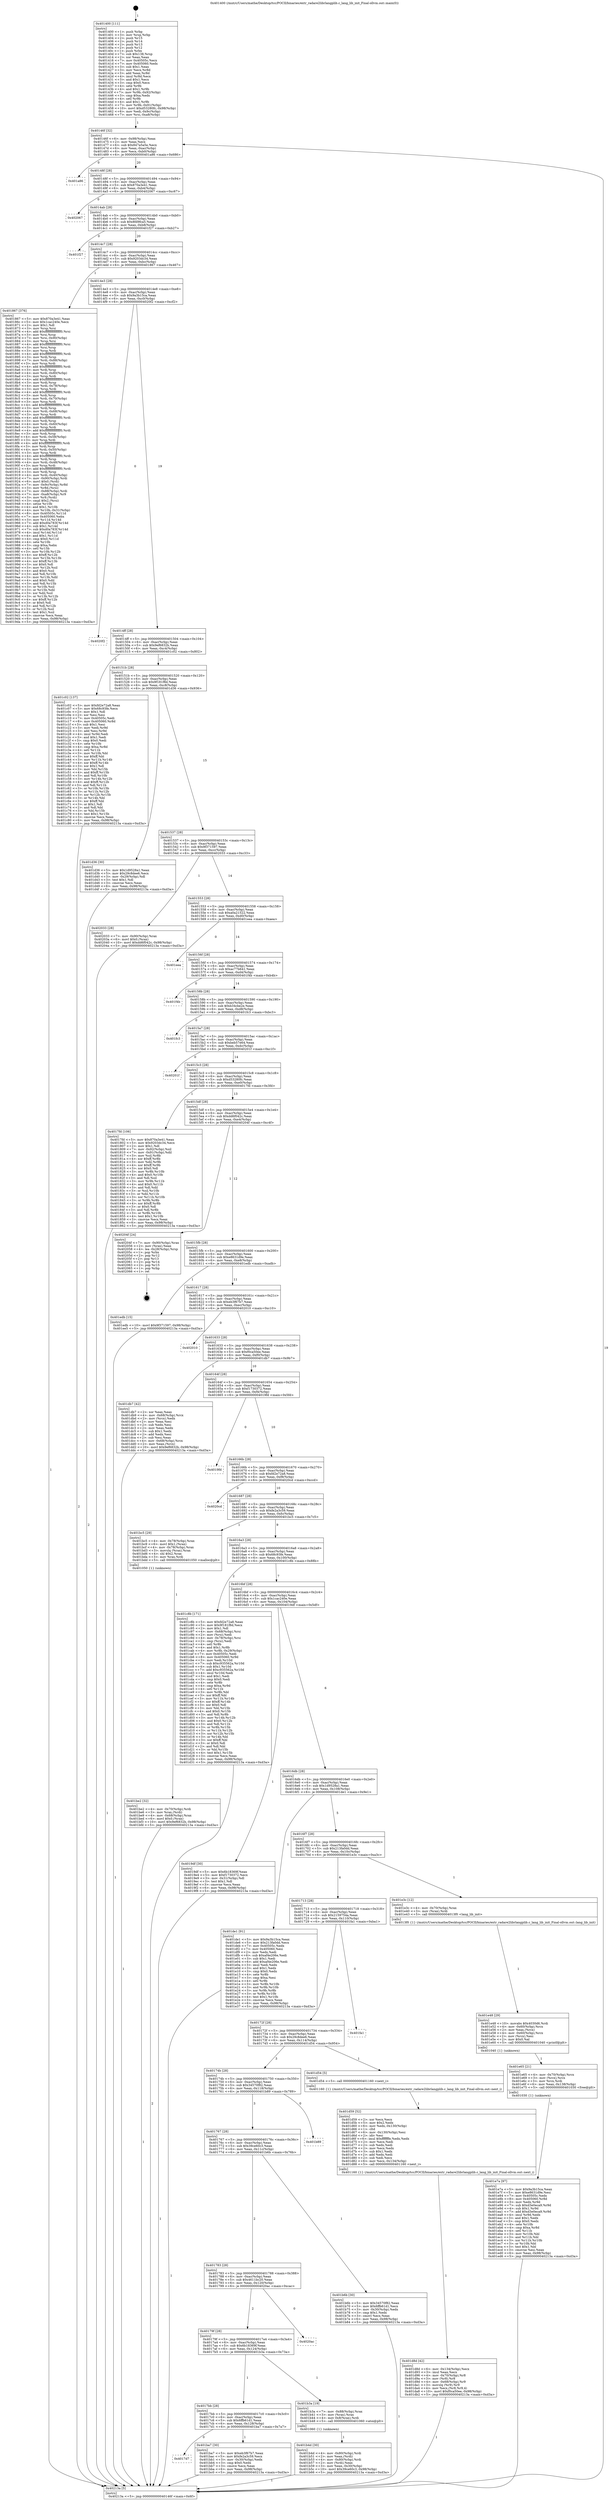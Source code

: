 digraph "0x401400" {
  label = "0x401400 (/mnt/c/Users/mathe/Desktop/tcc/POCII/binaries/extr_radare2librlangplib.c_lang_lib_init_Final-ollvm.out::main(0))"
  labelloc = "t"
  node[shape=record]

  Entry [label="",width=0.3,height=0.3,shape=circle,fillcolor=black,style=filled]
  "0x40146f" [label="{
     0x40146f [32]\l
     | [instrs]\l
     &nbsp;&nbsp;0x40146f \<+6\>: mov -0x98(%rbp),%eax\l
     &nbsp;&nbsp;0x401475 \<+2\>: mov %eax,%ecx\l
     &nbsp;&nbsp;0x401477 \<+6\>: sub $0x847a5a5e,%ecx\l
     &nbsp;&nbsp;0x40147d \<+6\>: mov %eax,-0xac(%rbp)\l
     &nbsp;&nbsp;0x401483 \<+6\>: mov %ecx,-0xb0(%rbp)\l
     &nbsp;&nbsp;0x401489 \<+6\>: je 0000000000401a86 \<main+0x686\>\l
  }"]
  "0x401a86" [label="{
     0x401a86\l
  }", style=dashed]
  "0x40148f" [label="{
     0x40148f [28]\l
     | [instrs]\l
     &nbsp;&nbsp;0x40148f \<+5\>: jmp 0000000000401494 \<main+0x94\>\l
     &nbsp;&nbsp;0x401494 \<+6\>: mov -0xac(%rbp),%eax\l
     &nbsp;&nbsp;0x40149a \<+5\>: sub $0x870a3e41,%eax\l
     &nbsp;&nbsp;0x40149f \<+6\>: mov %eax,-0xb4(%rbp)\l
     &nbsp;&nbsp;0x4014a5 \<+6\>: je 0000000000402067 \<main+0xc67\>\l
  }"]
  Exit [label="",width=0.3,height=0.3,shape=circle,fillcolor=black,style=filled,peripheries=2]
  "0x402067" [label="{
     0x402067\l
  }", style=dashed]
  "0x4014ab" [label="{
     0x4014ab [28]\l
     | [instrs]\l
     &nbsp;&nbsp;0x4014ab \<+5\>: jmp 00000000004014b0 \<main+0xb0\>\l
     &nbsp;&nbsp;0x4014b0 \<+6\>: mov -0xac(%rbp),%eax\l
     &nbsp;&nbsp;0x4014b6 \<+5\>: sub $0x8fd9fca5,%eax\l
     &nbsp;&nbsp;0x4014bb \<+6\>: mov %eax,-0xb8(%rbp)\l
     &nbsp;&nbsp;0x4014c1 \<+6\>: je 0000000000401f27 \<main+0xb27\>\l
  }"]
  "0x401e7a" [label="{
     0x401e7a [97]\l
     | [instrs]\l
     &nbsp;&nbsp;0x401e7a \<+5\>: mov $0x9a3b15ca,%eax\l
     &nbsp;&nbsp;0x401e7f \<+5\>: mov $0xe8631d9e,%esi\l
     &nbsp;&nbsp;0x401e84 \<+7\>: mov 0x40505c,%edx\l
     &nbsp;&nbsp;0x401e8b \<+8\>: mov 0x405060,%r8d\l
     &nbsp;&nbsp;0x401e93 \<+3\>: mov %edx,%r9d\l
     &nbsp;&nbsp;0x401e96 \<+7\>: sub $0xd3e0eca9,%r9d\l
     &nbsp;&nbsp;0x401e9d \<+4\>: sub $0x1,%r9d\l
     &nbsp;&nbsp;0x401ea1 \<+7\>: add $0xd3e0eca9,%r9d\l
     &nbsp;&nbsp;0x401ea8 \<+4\>: imul %r9d,%edx\l
     &nbsp;&nbsp;0x401eac \<+3\>: and $0x1,%edx\l
     &nbsp;&nbsp;0x401eaf \<+3\>: cmp $0x0,%edx\l
     &nbsp;&nbsp;0x401eb2 \<+4\>: sete %r10b\l
     &nbsp;&nbsp;0x401eb6 \<+4\>: cmp $0xa,%r8d\l
     &nbsp;&nbsp;0x401eba \<+4\>: setl %r11b\l
     &nbsp;&nbsp;0x401ebe \<+3\>: mov %r10b,%bl\l
     &nbsp;&nbsp;0x401ec1 \<+3\>: and %r11b,%bl\l
     &nbsp;&nbsp;0x401ec4 \<+3\>: xor %r11b,%r10b\l
     &nbsp;&nbsp;0x401ec7 \<+3\>: or %r10b,%bl\l
     &nbsp;&nbsp;0x401eca \<+3\>: test $0x1,%bl\l
     &nbsp;&nbsp;0x401ecd \<+3\>: cmovne %esi,%eax\l
     &nbsp;&nbsp;0x401ed0 \<+6\>: mov %eax,-0x98(%rbp)\l
     &nbsp;&nbsp;0x401ed6 \<+5\>: jmp 000000000040213a \<main+0xd3a\>\l
  }"]
  "0x401f27" [label="{
     0x401f27\l
  }", style=dashed]
  "0x4014c7" [label="{
     0x4014c7 [28]\l
     | [instrs]\l
     &nbsp;&nbsp;0x4014c7 \<+5\>: jmp 00000000004014cc \<main+0xcc\>\l
     &nbsp;&nbsp;0x4014cc \<+6\>: mov -0xac(%rbp),%eax\l
     &nbsp;&nbsp;0x4014d2 \<+5\>: sub $0x9203dc34,%eax\l
     &nbsp;&nbsp;0x4014d7 \<+6\>: mov %eax,-0xbc(%rbp)\l
     &nbsp;&nbsp;0x4014dd \<+6\>: je 0000000000401867 \<main+0x467\>\l
  }"]
  "0x401e65" [label="{
     0x401e65 [21]\l
     | [instrs]\l
     &nbsp;&nbsp;0x401e65 \<+4\>: mov -0x70(%rbp),%rcx\l
     &nbsp;&nbsp;0x401e69 \<+3\>: mov (%rcx),%rcx\l
     &nbsp;&nbsp;0x401e6c \<+3\>: mov %rcx,%rdi\l
     &nbsp;&nbsp;0x401e6f \<+6\>: mov %eax,-0x138(%rbp)\l
     &nbsp;&nbsp;0x401e75 \<+5\>: call 0000000000401030 \<free@plt\>\l
     | [calls]\l
     &nbsp;&nbsp;0x401030 \{1\} (unknown)\l
  }"]
  "0x401867" [label="{
     0x401867 [376]\l
     | [instrs]\l
     &nbsp;&nbsp;0x401867 \<+5\>: mov $0x870a3e41,%eax\l
     &nbsp;&nbsp;0x40186c \<+5\>: mov $0x1cac240e,%ecx\l
     &nbsp;&nbsp;0x401871 \<+2\>: mov $0x1,%dl\l
     &nbsp;&nbsp;0x401873 \<+3\>: mov %rsp,%rsi\l
     &nbsp;&nbsp;0x401876 \<+4\>: add $0xfffffffffffffff0,%rsi\l
     &nbsp;&nbsp;0x40187a \<+3\>: mov %rsi,%rsp\l
     &nbsp;&nbsp;0x40187d \<+7\>: mov %rsi,-0x90(%rbp)\l
     &nbsp;&nbsp;0x401884 \<+3\>: mov %rsp,%rsi\l
     &nbsp;&nbsp;0x401887 \<+4\>: add $0xfffffffffffffff0,%rsi\l
     &nbsp;&nbsp;0x40188b \<+3\>: mov %rsi,%rsp\l
     &nbsp;&nbsp;0x40188e \<+3\>: mov %rsp,%rdi\l
     &nbsp;&nbsp;0x401891 \<+4\>: add $0xfffffffffffffff0,%rdi\l
     &nbsp;&nbsp;0x401895 \<+3\>: mov %rdi,%rsp\l
     &nbsp;&nbsp;0x401898 \<+7\>: mov %rdi,-0x88(%rbp)\l
     &nbsp;&nbsp;0x40189f \<+3\>: mov %rsp,%rdi\l
     &nbsp;&nbsp;0x4018a2 \<+4\>: add $0xfffffffffffffff0,%rdi\l
     &nbsp;&nbsp;0x4018a6 \<+3\>: mov %rdi,%rsp\l
     &nbsp;&nbsp;0x4018a9 \<+4\>: mov %rdi,-0x80(%rbp)\l
     &nbsp;&nbsp;0x4018ad \<+3\>: mov %rsp,%rdi\l
     &nbsp;&nbsp;0x4018b0 \<+4\>: add $0xfffffffffffffff0,%rdi\l
     &nbsp;&nbsp;0x4018b4 \<+3\>: mov %rdi,%rsp\l
     &nbsp;&nbsp;0x4018b7 \<+4\>: mov %rdi,-0x78(%rbp)\l
     &nbsp;&nbsp;0x4018bb \<+3\>: mov %rsp,%rdi\l
     &nbsp;&nbsp;0x4018be \<+4\>: add $0xfffffffffffffff0,%rdi\l
     &nbsp;&nbsp;0x4018c2 \<+3\>: mov %rdi,%rsp\l
     &nbsp;&nbsp;0x4018c5 \<+4\>: mov %rdi,-0x70(%rbp)\l
     &nbsp;&nbsp;0x4018c9 \<+3\>: mov %rsp,%rdi\l
     &nbsp;&nbsp;0x4018cc \<+4\>: add $0xfffffffffffffff0,%rdi\l
     &nbsp;&nbsp;0x4018d0 \<+3\>: mov %rdi,%rsp\l
     &nbsp;&nbsp;0x4018d3 \<+4\>: mov %rdi,-0x68(%rbp)\l
     &nbsp;&nbsp;0x4018d7 \<+3\>: mov %rsp,%rdi\l
     &nbsp;&nbsp;0x4018da \<+4\>: add $0xfffffffffffffff0,%rdi\l
     &nbsp;&nbsp;0x4018de \<+3\>: mov %rdi,%rsp\l
     &nbsp;&nbsp;0x4018e1 \<+4\>: mov %rdi,-0x60(%rbp)\l
     &nbsp;&nbsp;0x4018e5 \<+3\>: mov %rsp,%rdi\l
     &nbsp;&nbsp;0x4018e8 \<+4\>: add $0xfffffffffffffff0,%rdi\l
     &nbsp;&nbsp;0x4018ec \<+3\>: mov %rdi,%rsp\l
     &nbsp;&nbsp;0x4018ef \<+4\>: mov %rdi,-0x58(%rbp)\l
     &nbsp;&nbsp;0x4018f3 \<+3\>: mov %rsp,%rdi\l
     &nbsp;&nbsp;0x4018f6 \<+4\>: add $0xfffffffffffffff0,%rdi\l
     &nbsp;&nbsp;0x4018fa \<+3\>: mov %rdi,%rsp\l
     &nbsp;&nbsp;0x4018fd \<+4\>: mov %rdi,-0x50(%rbp)\l
     &nbsp;&nbsp;0x401901 \<+3\>: mov %rsp,%rdi\l
     &nbsp;&nbsp;0x401904 \<+4\>: add $0xfffffffffffffff0,%rdi\l
     &nbsp;&nbsp;0x401908 \<+3\>: mov %rdi,%rsp\l
     &nbsp;&nbsp;0x40190b \<+4\>: mov %rdi,-0x48(%rbp)\l
     &nbsp;&nbsp;0x40190f \<+3\>: mov %rsp,%rdi\l
     &nbsp;&nbsp;0x401912 \<+4\>: add $0xfffffffffffffff0,%rdi\l
     &nbsp;&nbsp;0x401916 \<+3\>: mov %rdi,%rsp\l
     &nbsp;&nbsp;0x401919 \<+4\>: mov %rdi,-0x40(%rbp)\l
     &nbsp;&nbsp;0x40191d \<+7\>: mov -0x90(%rbp),%rdi\l
     &nbsp;&nbsp;0x401924 \<+6\>: movl $0x0,(%rdi)\l
     &nbsp;&nbsp;0x40192a \<+7\>: mov -0x9c(%rbp),%r8d\l
     &nbsp;&nbsp;0x401931 \<+3\>: mov %r8d,(%rsi)\l
     &nbsp;&nbsp;0x401934 \<+7\>: mov -0x88(%rbp),%rdi\l
     &nbsp;&nbsp;0x40193b \<+7\>: mov -0xa8(%rbp),%r9\l
     &nbsp;&nbsp;0x401942 \<+3\>: mov %r9,(%rdi)\l
     &nbsp;&nbsp;0x401945 \<+3\>: cmpl $0x2,(%rsi)\l
     &nbsp;&nbsp;0x401948 \<+4\>: setne %r10b\l
     &nbsp;&nbsp;0x40194c \<+4\>: and $0x1,%r10b\l
     &nbsp;&nbsp;0x401950 \<+4\>: mov %r10b,-0x31(%rbp)\l
     &nbsp;&nbsp;0x401954 \<+8\>: mov 0x40505c,%r11d\l
     &nbsp;&nbsp;0x40195c \<+7\>: mov 0x405060,%ebx\l
     &nbsp;&nbsp;0x401963 \<+3\>: mov %r11d,%r14d\l
     &nbsp;&nbsp;0x401966 \<+7\>: add $0xd0a783f,%r14d\l
     &nbsp;&nbsp;0x40196d \<+4\>: sub $0x1,%r14d\l
     &nbsp;&nbsp;0x401971 \<+7\>: sub $0xd0a783f,%r14d\l
     &nbsp;&nbsp;0x401978 \<+4\>: imul %r14d,%r11d\l
     &nbsp;&nbsp;0x40197c \<+4\>: and $0x1,%r11d\l
     &nbsp;&nbsp;0x401980 \<+4\>: cmp $0x0,%r11d\l
     &nbsp;&nbsp;0x401984 \<+4\>: sete %r10b\l
     &nbsp;&nbsp;0x401988 \<+3\>: cmp $0xa,%ebx\l
     &nbsp;&nbsp;0x40198b \<+4\>: setl %r15b\l
     &nbsp;&nbsp;0x40198f \<+3\>: mov %r10b,%r12b\l
     &nbsp;&nbsp;0x401992 \<+4\>: xor $0xff,%r12b\l
     &nbsp;&nbsp;0x401996 \<+3\>: mov %r15b,%r13b\l
     &nbsp;&nbsp;0x401999 \<+4\>: xor $0xff,%r13b\l
     &nbsp;&nbsp;0x40199d \<+3\>: xor $0x0,%dl\l
     &nbsp;&nbsp;0x4019a0 \<+3\>: mov %r12b,%sil\l
     &nbsp;&nbsp;0x4019a3 \<+4\>: and $0x0,%sil\l
     &nbsp;&nbsp;0x4019a7 \<+3\>: and %dl,%r10b\l
     &nbsp;&nbsp;0x4019aa \<+3\>: mov %r13b,%dil\l
     &nbsp;&nbsp;0x4019ad \<+4\>: and $0x0,%dil\l
     &nbsp;&nbsp;0x4019b1 \<+3\>: and %dl,%r15b\l
     &nbsp;&nbsp;0x4019b4 \<+3\>: or %r10b,%sil\l
     &nbsp;&nbsp;0x4019b7 \<+3\>: or %r15b,%dil\l
     &nbsp;&nbsp;0x4019ba \<+3\>: xor %dil,%sil\l
     &nbsp;&nbsp;0x4019bd \<+3\>: or %r13b,%r12b\l
     &nbsp;&nbsp;0x4019c0 \<+4\>: xor $0xff,%r12b\l
     &nbsp;&nbsp;0x4019c4 \<+3\>: or $0x0,%dl\l
     &nbsp;&nbsp;0x4019c7 \<+3\>: and %dl,%r12b\l
     &nbsp;&nbsp;0x4019ca \<+3\>: or %r12b,%sil\l
     &nbsp;&nbsp;0x4019cd \<+4\>: test $0x1,%sil\l
     &nbsp;&nbsp;0x4019d1 \<+3\>: cmovne %ecx,%eax\l
     &nbsp;&nbsp;0x4019d4 \<+6\>: mov %eax,-0x98(%rbp)\l
     &nbsp;&nbsp;0x4019da \<+5\>: jmp 000000000040213a \<main+0xd3a\>\l
  }"]
  "0x4014e3" [label="{
     0x4014e3 [28]\l
     | [instrs]\l
     &nbsp;&nbsp;0x4014e3 \<+5\>: jmp 00000000004014e8 \<main+0xe8\>\l
     &nbsp;&nbsp;0x4014e8 \<+6\>: mov -0xac(%rbp),%eax\l
     &nbsp;&nbsp;0x4014ee \<+5\>: sub $0x9a3b15ca,%eax\l
     &nbsp;&nbsp;0x4014f3 \<+6\>: mov %eax,-0xc0(%rbp)\l
     &nbsp;&nbsp;0x4014f9 \<+6\>: je 00000000004020f2 \<main+0xcf2\>\l
  }"]
  "0x401e48" [label="{
     0x401e48 [29]\l
     | [instrs]\l
     &nbsp;&nbsp;0x401e48 \<+10\>: movabs $0x4030d6,%rdi\l
     &nbsp;&nbsp;0x401e52 \<+4\>: mov -0x60(%rbp),%rcx\l
     &nbsp;&nbsp;0x401e56 \<+2\>: mov %eax,(%rcx)\l
     &nbsp;&nbsp;0x401e58 \<+4\>: mov -0x60(%rbp),%rcx\l
     &nbsp;&nbsp;0x401e5c \<+2\>: mov (%rcx),%esi\l
     &nbsp;&nbsp;0x401e5e \<+2\>: mov $0x0,%al\l
     &nbsp;&nbsp;0x401e60 \<+5\>: call 0000000000401040 \<printf@plt\>\l
     | [calls]\l
     &nbsp;&nbsp;0x401040 \{1\} (unknown)\l
  }"]
  "0x4020f2" [label="{
     0x4020f2\l
  }", style=dashed]
  "0x4014ff" [label="{
     0x4014ff [28]\l
     | [instrs]\l
     &nbsp;&nbsp;0x4014ff \<+5\>: jmp 0000000000401504 \<main+0x104\>\l
     &nbsp;&nbsp;0x401504 \<+6\>: mov -0xac(%rbp),%eax\l
     &nbsp;&nbsp;0x40150a \<+5\>: sub $0x9ef6832b,%eax\l
     &nbsp;&nbsp;0x40150f \<+6\>: mov %eax,-0xc4(%rbp)\l
     &nbsp;&nbsp;0x401515 \<+6\>: je 0000000000401c02 \<main+0x802\>\l
  }"]
  "0x401d8d" [label="{
     0x401d8d [42]\l
     | [instrs]\l
     &nbsp;&nbsp;0x401d8d \<+6\>: mov -0x134(%rbp),%ecx\l
     &nbsp;&nbsp;0x401d93 \<+3\>: imul %eax,%ecx\l
     &nbsp;&nbsp;0x401d96 \<+4\>: mov -0x70(%rbp),%r8\l
     &nbsp;&nbsp;0x401d9a \<+3\>: mov (%r8),%r8\l
     &nbsp;&nbsp;0x401d9d \<+4\>: mov -0x68(%rbp),%r9\l
     &nbsp;&nbsp;0x401da1 \<+3\>: movslq (%r9),%r9\l
     &nbsp;&nbsp;0x401da4 \<+4\>: mov %ecx,(%r8,%r9,4)\l
     &nbsp;&nbsp;0x401da8 \<+10\>: movl $0xf0ca50ee,-0x98(%rbp)\l
     &nbsp;&nbsp;0x401db2 \<+5\>: jmp 000000000040213a \<main+0xd3a\>\l
  }"]
  "0x401c02" [label="{
     0x401c02 [137]\l
     | [instrs]\l
     &nbsp;&nbsp;0x401c02 \<+5\>: mov $0xfd2e72a8,%eax\l
     &nbsp;&nbsp;0x401c07 \<+5\>: mov $0x68c93fe,%ecx\l
     &nbsp;&nbsp;0x401c0c \<+2\>: mov $0x1,%dl\l
     &nbsp;&nbsp;0x401c0e \<+2\>: xor %esi,%esi\l
     &nbsp;&nbsp;0x401c10 \<+7\>: mov 0x40505c,%edi\l
     &nbsp;&nbsp;0x401c17 \<+8\>: mov 0x405060,%r8d\l
     &nbsp;&nbsp;0x401c1f \<+3\>: sub $0x1,%esi\l
     &nbsp;&nbsp;0x401c22 \<+3\>: mov %edi,%r9d\l
     &nbsp;&nbsp;0x401c25 \<+3\>: add %esi,%r9d\l
     &nbsp;&nbsp;0x401c28 \<+4\>: imul %r9d,%edi\l
     &nbsp;&nbsp;0x401c2c \<+3\>: and $0x1,%edi\l
     &nbsp;&nbsp;0x401c2f \<+3\>: cmp $0x0,%edi\l
     &nbsp;&nbsp;0x401c32 \<+4\>: sete %r10b\l
     &nbsp;&nbsp;0x401c36 \<+4\>: cmp $0xa,%r8d\l
     &nbsp;&nbsp;0x401c3a \<+4\>: setl %r11b\l
     &nbsp;&nbsp;0x401c3e \<+3\>: mov %r10b,%bl\l
     &nbsp;&nbsp;0x401c41 \<+3\>: xor $0xff,%bl\l
     &nbsp;&nbsp;0x401c44 \<+3\>: mov %r11b,%r14b\l
     &nbsp;&nbsp;0x401c47 \<+4\>: xor $0xff,%r14b\l
     &nbsp;&nbsp;0x401c4b \<+3\>: xor $0x1,%dl\l
     &nbsp;&nbsp;0x401c4e \<+3\>: mov %bl,%r15b\l
     &nbsp;&nbsp;0x401c51 \<+4\>: and $0xff,%r15b\l
     &nbsp;&nbsp;0x401c55 \<+3\>: and %dl,%r10b\l
     &nbsp;&nbsp;0x401c58 \<+3\>: mov %r14b,%r12b\l
     &nbsp;&nbsp;0x401c5b \<+4\>: and $0xff,%r12b\l
     &nbsp;&nbsp;0x401c5f \<+3\>: and %dl,%r11b\l
     &nbsp;&nbsp;0x401c62 \<+3\>: or %r10b,%r15b\l
     &nbsp;&nbsp;0x401c65 \<+3\>: or %r11b,%r12b\l
     &nbsp;&nbsp;0x401c68 \<+3\>: xor %r12b,%r15b\l
     &nbsp;&nbsp;0x401c6b \<+3\>: or %r14b,%bl\l
     &nbsp;&nbsp;0x401c6e \<+3\>: xor $0xff,%bl\l
     &nbsp;&nbsp;0x401c71 \<+3\>: or $0x1,%dl\l
     &nbsp;&nbsp;0x401c74 \<+2\>: and %dl,%bl\l
     &nbsp;&nbsp;0x401c76 \<+3\>: or %bl,%r15b\l
     &nbsp;&nbsp;0x401c79 \<+4\>: test $0x1,%r15b\l
     &nbsp;&nbsp;0x401c7d \<+3\>: cmovne %ecx,%eax\l
     &nbsp;&nbsp;0x401c80 \<+6\>: mov %eax,-0x98(%rbp)\l
     &nbsp;&nbsp;0x401c86 \<+5\>: jmp 000000000040213a \<main+0xd3a\>\l
  }"]
  "0x40151b" [label="{
     0x40151b [28]\l
     | [instrs]\l
     &nbsp;&nbsp;0x40151b \<+5\>: jmp 0000000000401520 \<main+0x120\>\l
     &nbsp;&nbsp;0x401520 \<+6\>: mov -0xac(%rbp),%eax\l
     &nbsp;&nbsp;0x401526 \<+5\>: sub $0x9f181f8d,%eax\l
     &nbsp;&nbsp;0x40152b \<+6\>: mov %eax,-0xc8(%rbp)\l
     &nbsp;&nbsp;0x401531 \<+6\>: je 0000000000401d36 \<main+0x936\>\l
  }"]
  "0x401d59" [label="{
     0x401d59 [52]\l
     | [instrs]\l
     &nbsp;&nbsp;0x401d59 \<+2\>: xor %ecx,%ecx\l
     &nbsp;&nbsp;0x401d5b \<+5\>: mov $0x2,%edx\l
     &nbsp;&nbsp;0x401d60 \<+6\>: mov %edx,-0x130(%rbp)\l
     &nbsp;&nbsp;0x401d66 \<+1\>: cltd\l
     &nbsp;&nbsp;0x401d67 \<+6\>: mov -0x130(%rbp),%esi\l
     &nbsp;&nbsp;0x401d6d \<+2\>: idiv %esi\l
     &nbsp;&nbsp;0x401d6f \<+6\>: imul $0xfffffffe,%edx,%edx\l
     &nbsp;&nbsp;0x401d75 \<+2\>: mov %ecx,%edi\l
     &nbsp;&nbsp;0x401d77 \<+2\>: sub %edx,%edi\l
     &nbsp;&nbsp;0x401d79 \<+2\>: mov %ecx,%edx\l
     &nbsp;&nbsp;0x401d7b \<+3\>: sub $0x1,%edx\l
     &nbsp;&nbsp;0x401d7e \<+2\>: add %edx,%edi\l
     &nbsp;&nbsp;0x401d80 \<+2\>: sub %edi,%ecx\l
     &nbsp;&nbsp;0x401d82 \<+6\>: mov %ecx,-0x134(%rbp)\l
     &nbsp;&nbsp;0x401d88 \<+5\>: call 0000000000401160 \<next_i\>\l
     | [calls]\l
     &nbsp;&nbsp;0x401160 \{1\} (/mnt/c/Users/mathe/Desktop/tcc/POCII/binaries/extr_radare2librlangplib.c_lang_lib_init_Final-ollvm.out::next_i)\l
  }"]
  "0x401d36" [label="{
     0x401d36 [30]\l
     | [instrs]\l
     &nbsp;&nbsp;0x401d36 \<+5\>: mov $0x1d9528a1,%eax\l
     &nbsp;&nbsp;0x401d3b \<+5\>: mov $0x29c8dee6,%ecx\l
     &nbsp;&nbsp;0x401d40 \<+3\>: mov -0x29(%rbp),%dl\l
     &nbsp;&nbsp;0x401d43 \<+3\>: test $0x1,%dl\l
     &nbsp;&nbsp;0x401d46 \<+3\>: cmovne %ecx,%eax\l
     &nbsp;&nbsp;0x401d49 \<+6\>: mov %eax,-0x98(%rbp)\l
     &nbsp;&nbsp;0x401d4f \<+5\>: jmp 000000000040213a \<main+0xd3a\>\l
  }"]
  "0x401537" [label="{
     0x401537 [28]\l
     | [instrs]\l
     &nbsp;&nbsp;0x401537 \<+5\>: jmp 000000000040153c \<main+0x13c\>\l
     &nbsp;&nbsp;0x40153c \<+6\>: mov -0xac(%rbp),%eax\l
     &nbsp;&nbsp;0x401542 \<+5\>: sub $0x9f371597,%eax\l
     &nbsp;&nbsp;0x401547 \<+6\>: mov %eax,-0xcc(%rbp)\l
     &nbsp;&nbsp;0x40154d \<+6\>: je 0000000000402033 \<main+0xc33\>\l
  }"]
  "0x401be2" [label="{
     0x401be2 [32]\l
     | [instrs]\l
     &nbsp;&nbsp;0x401be2 \<+4\>: mov -0x70(%rbp),%rdi\l
     &nbsp;&nbsp;0x401be6 \<+3\>: mov %rax,(%rdi)\l
     &nbsp;&nbsp;0x401be9 \<+4\>: mov -0x68(%rbp),%rax\l
     &nbsp;&nbsp;0x401bed \<+6\>: movl $0x0,(%rax)\l
     &nbsp;&nbsp;0x401bf3 \<+10\>: movl $0x9ef6832b,-0x98(%rbp)\l
     &nbsp;&nbsp;0x401bfd \<+5\>: jmp 000000000040213a \<main+0xd3a\>\l
  }"]
  "0x402033" [label="{
     0x402033 [28]\l
     | [instrs]\l
     &nbsp;&nbsp;0x402033 \<+7\>: mov -0x90(%rbp),%rax\l
     &nbsp;&nbsp;0x40203a \<+6\>: movl $0x0,(%rax)\l
     &nbsp;&nbsp;0x402040 \<+10\>: movl $0xdd6f042c,-0x98(%rbp)\l
     &nbsp;&nbsp;0x40204a \<+5\>: jmp 000000000040213a \<main+0xd3a\>\l
  }"]
  "0x401553" [label="{
     0x401553 [28]\l
     | [instrs]\l
     &nbsp;&nbsp;0x401553 \<+5\>: jmp 0000000000401558 \<main+0x158\>\l
     &nbsp;&nbsp;0x401558 \<+6\>: mov -0xac(%rbp),%eax\l
     &nbsp;&nbsp;0x40155e \<+5\>: sub $0xa0a21522,%eax\l
     &nbsp;&nbsp;0x401563 \<+6\>: mov %eax,-0xd0(%rbp)\l
     &nbsp;&nbsp;0x401569 \<+6\>: je 0000000000401eea \<main+0xaea\>\l
  }"]
  "0x4017d7" [label="{
     0x4017d7\l
  }", style=dashed]
  "0x401eea" [label="{
     0x401eea\l
  }", style=dashed]
  "0x40156f" [label="{
     0x40156f [28]\l
     | [instrs]\l
     &nbsp;&nbsp;0x40156f \<+5\>: jmp 0000000000401574 \<main+0x174\>\l
     &nbsp;&nbsp;0x401574 \<+6\>: mov -0xac(%rbp),%eax\l
     &nbsp;&nbsp;0x40157a \<+5\>: sub $0xac77b641,%eax\l
     &nbsp;&nbsp;0x40157f \<+6\>: mov %eax,-0xd4(%rbp)\l
     &nbsp;&nbsp;0x401585 \<+6\>: je 0000000000401f4b \<main+0xb4b\>\l
  }"]
  "0x401ba7" [label="{
     0x401ba7 [30]\l
     | [instrs]\l
     &nbsp;&nbsp;0x401ba7 \<+5\>: mov $0xeb3f67b7,%eax\l
     &nbsp;&nbsp;0x401bac \<+5\>: mov $0xfe2a3c59,%ecx\l
     &nbsp;&nbsp;0x401bb1 \<+3\>: mov -0x30(%rbp),%edx\l
     &nbsp;&nbsp;0x401bb4 \<+3\>: cmp $0x0,%edx\l
     &nbsp;&nbsp;0x401bb7 \<+3\>: cmove %ecx,%eax\l
     &nbsp;&nbsp;0x401bba \<+6\>: mov %eax,-0x98(%rbp)\l
     &nbsp;&nbsp;0x401bc0 \<+5\>: jmp 000000000040213a \<main+0xd3a\>\l
  }"]
  "0x401f4b" [label="{
     0x401f4b\l
  }", style=dashed]
  "0x40158b" [label="{
     0x40158b [28]\l
     | [instrs]\l
     &nbsp;&nbsp;0x40158b \<+5\>: jmp 0000000000401590 \<main+0x190\>\l
     &nbsp;&nbsp;0x401590 \<+6\>: mov -0xac(%rbp),%eax\l
     &nbsp;&nbsp;0x401596 \<+5\>: sub $0xb34cbe2e,%eax\l
     &nbsp;&nbsp;0x40159b \<+6\>: mov %eax,-0xd8(%rbp)\l
     &nbsp;&nbsp;0x4015a1 \<+6\>: je 0000000000401fc3 \<main+0xbc3\>\l
  }"]
  "0x401b4d" [label="{
     0x401b4d [30]\l
     | [instrs]\l
     &nbsp;&nbsp;0x401b4d \<+4\>: mov -0x80(%rbp),%rdi\l
     &nbsp;&nbsp;0x401b51 \<+2\>: mov %eax,(%rdi)\l
     &nbsp;&nbsp;0x401b53 \<+4\>: mov -0x80(%rbp),%rdi\l
     &nbsp;&nbsp;0x401b57 \<+2\>: mov (%rdi),%eax\l
     &nbsp;&nbsp;0x401b59 \<+3\>: mov %eax,-0x30(%rbp)\l
     &nbsp;&nbsp;0x401b5c \<+10\>: movl $0x39ce60c3,-0x98(%rbp)\l
     &nbsp;&nbsp;0x401b66 \<+5\>: jmp 000000000040213a \<main+0xd3a\>\l
  }"]
  "0x401fc3" [label="{
     0x401fc3\l
  }", style=dashed]
  "0x4015a7" [label="{
     0x4015a7 [28]\l
     | [instrs]\l
     &nbsp;&nbsp;0x4015a7 \<+5\>: jmp 00000000004015ac \<main+0x1ac\>\l
     &nbsp;&nbsp;0x4015ac \<+6\>: mov -0xac(%rbp),%eax\l
     &nbsp;&nbsp;0x4015b2 \<+5\>: sub $0xbeb57e64,%eax\l
     &nbsp;&nbsp;0x4015b7 \<+6\>: mov %eax,-0xdc(%rbp)\l
     &nbsp;&nbsp;0x4015bd \<+6\>: je 000000000040201f \<main+0xc1f\>\l
  }"]
  "0x4017bb" [label="{
     0x4017bb [28]\l
     | [instrs]\l
     &nbsp;&nbsp;0x4017bb \<+5\>: jmp 00000000004017c0 \<main+0x3c0\>\l
     &nbsp;&nbsp;0x4017c0 \<+6\>: mov -0xac(%rbp),%eax\l
     &nbsp;&nbsp;0x4017c6 \<+5\>: sub $0x6ffb61d1,%eax\l
     &nbsp;&nbsp;0x4017cb \<+6\>: mov %eax,-0x128(%rbp)\l
     &nbsp;&nbsp;0x4017d1 \<+6\>: je 0000000000401ba7 \<main+0x7a7\>\l
  }"]
  "0x40201f" [label="{
     0x40201f\l
  }", style=dashed]
  "0x4015c3" [label="{
     0x4015c3 [28]\l
     | [instrs]\l
     &nbsp;&nbsp;0x4015c3 \<+5\>: jmp 00000000004015c8 \<main+0x1c8\>\l
     &nbsp;&nbsp;0x4015c8 \<+6\>: mov -0xac(%rbp),%eax\l
     &nbsp;&nbsp;0x4015ce \<+5\>: sub $0xd53280fc,%eax\l
     &nbsp;&nbsp;0x4015d3 \<+6\>: mov %eax,-0xe0(%rbp)\l
     &nbsp;&nbsp;0x4015d9 \<+6\>: je 00000000004017fd \<main+0x3fd\>\l
  }"]
  "0x401b3a" [label="{
     0x401b3a [19]\l
     | [instrs]\l
     &nbsp;&nbsp;0x401b3a \<+7\>: mov -0x88(%rbp),%rax\l
     &nbsp;&nbsp;0x401b41 \<+3\>: mov (%rax),%rax\l
     &nbsp;&nbsp;0x401b44 \<+4\>: mov 0x8(%rax),%rdi\l
     &nbsp;&nbsp;0x401b48 \<+5\>: call 0000000000401060 \<atoi@plt\>\l
     | [calls]\l
     &nbsp;&nbsp;0x401060 \{1\} (unknown)\l
  }"]
  "0x4017fd" [label="{
     0x4017fd [106]\l
     | [instrs]\l
     &nbsp;&nbsp;0x4017fd \<+5\>: mov $0x870a3e41,%eax\l
     &nbsp;&nbsp;0x401802 \<+5\>: mov $0x9203dc34,%ecx\l
     &nbsp;&nbsp;0x401807 \<+2\>: mov $0x1,%dl\l
     &nbsp;&nbsp;0x401809 \<+7\>: mov -0x92(%rbp),%sil\l
     &nbsp;&nbsp;0x401810 \<+7\>: mov -0x91(%rbp),%dil\l
     &nbsp;&nbsp;0x401817 \<+3\>: mov %sil,%r8b\l
     &nbsp;&nbsp;0x40181a \<+4\>: xor $0xff,%r8b\l
     &nbsp;&nbsp;0x40181e \<+3\>: mov %dil,%r9b\l
     &nbsp;&nbsp;0x401821 \<+4\>: xor $0xff,%r9b\l
     &nbsp;&nbsp;0x401825 \<+3\>: xor $0x0,%dl\l
     &nbsp;&nbsp;0x401828 \<+3\>: mov %r8b,%r10b\l
     &nbsp;&nbsp;0x40182b \<+4\>: and $0x0,%r10b\l
     &nbsp;&nbsp;0x40182f \<+3\>: and %dl,%sil\l
     &nbsp;&nbsp;0x401832 \<+3\>: mov %r9b,%r11b\l
     &nbsp;&nbsp;0x401835 \<+4\>: and $0x0,%r11b\l
     &nbsp;&nbsp;0x401839 \<+3\>: and %dl,%dil\l
     &nbsp;&nbsp;0x40183c \<+3\>: or %sil,%r10b\l
     &nbsp;&nbsp;0x40183f \<+3\>: or %dil,%r11b\l
     &nbsp;&nbsp;0x401842 \<+3\>: xor %r11b,%r10b\l
     &nbsp;&nbsp;0x401845 \<+3\>: or %r9b,%r8b\l
     &nbsp;&nbsp;0x401848 \<+4\>: xor $0xff,%r8b\l
     &nbsp;&nbsp;0x40184c \<+3\>: or $0x0,%dl\l
     &nbsp;&nbsp;0x40184f \<+3\>: and %dl,%r8b\l
     &nbsp;&nbsp;0x401852 \<+3\>: or %r8b,%r10b\l
     &nbsp;&nbsp;0x401855 \<+4\>: test $0x1,%r10b\l
     &nbsp;&nbsp;0x401859 \<+3\>: cmovne %ecx,%eax\l
     &nbsp;&nbsp;0x40185c \<+6\>: mov %eax,-0x98(%rbp)\l
     &nbsp;&nbsp;0x401862 \<+5\>: jmp 000000000040213a \<main+0xd3a\>\l
  }"]
  "0x4015df" [label="{
     0x4015df [28]\l
     | [instrs]\l
     &nbsp;&nbsp;0x4015df \<+5\>: jmp 00000000004015e4 \<main+0x1e4\>\l
     &nbsp;&nbsp;0x4015e4 \<+6\>: mov -0xac(%rbp),%eax\l
     &nbsp;&nbsp;0x4015ea \<+5\>: sub $0xdd6f042c,%eax\l
     &nbsp;&nbsp;0x4015ef \<+6\>: mov %eax,-0xe4(%rbp)\l
     &nbsp;&nbsp;0x4015f5 \<+6\>: je 000000000040204f \<main+0xc4f\>\l
  }"]
  "0x40213a" [label="{
     0x40213a [5]\l
     | [instrs]\l
     &nbsp;&nbsp;0x40213a \<+5\>: jmp 000000000040146f \<main+0x6f\>\l
  }"]
  "0x401400" [label="{
     0x401400 [111]\l
     | [instrs]\l
     &nbsp;&nbsp;0x401400 \<+1\>: push %rbp\l
     &nbsp;&nbsp;0x401401 \<+3\>: mov %rsp,%rbp\l
     &nbsp;&nbsp;0x401404 \<+2\>: push %r15\l
     &nbsp;&nbsp;0x401406 \<+2\>: push %r14\l
     &nbsp;&nbsp;0x401408 \<+2\>: push %r13\l
     &nbsp;&nbsp;0x40140a \<+2\>: push %r12\l
     &nbsp;&nbsp;0x40140c \<+1\>: push %rbx\l
     &nbsp;&nbsp;0x40140d \<+7\>: sub $0x138,%rsp\l
     &nbsp;&nbsp;0x401414 \<+2\>: xor %eax,%eax\l
     &nbsp;&nbsp;0x401416 \<+7\>: mov 0x40505c,%ecx\l
     &nbsp;&nbsp;0x40141d \<+7\>: mov 0x405060,%edx\l
     &nbsp;&nbsp;0x401424 \<+3\>: sub $0x1,%eax\l
     &nbsp;&nbsp;0x401427 \<+3\>: mov %ecx,%r8d\l
     &nbsp;&nbsp;0x40142a \<+3\>: add %eax,%r8d\l
     &nbsp;&nbsp;0x40142d \<+4\>: imul %r8d,%ecx\l
     &nbsp;&nbsp;0x401431 \<+3\>: and $0x1,%ecx\l
     &nbsp;&nbsp;0x401434 \<+3\>: cmp $0x0,%ecx\l
     &nbsp;&nbsp;0x401437 \<+4\>: sete %r9b\l
     &nbsp;&nbsp;0x40143b \<+4\>: and $0x1,%r9b\l
     &nbsp;&nbsp;0x40143f \<+7\>: mov %r9b,-0x92(%rbp)\l
     &nbsp;&nbsp;0x401446 \<+3\>: cmp $0xa,%edx\l
     &nbsp;&nbsp;0x401449 \<+4\>: setl %r9b\l
     &nbsp;&nbsp;0x40144d \<+4\>: and $0x1,%r9b\l
     &nbsp;&nbsp;0x401451 \<+7\>: mov %r9b,-0x91(%rbp)\l
     &nbsp;&nbsp;0x401458 \<+10\>: movl $0xd53280fc,-0x98(%rbp)\l
     &nbsp;&nbsp;0x401462 \<+6\>: mov %edi,-0x9c(%rbp)\l
     &nbsp;&nbsp;0x401468 \<+7\>: mov %rsi,-0xa8(%rbp)\l
  }"]
  "0x40179f" [label="{
     0x40179f [28]\l
     | [instrs]\l
     &nbsp;&nbsp;0x40179f \<+5\>: jmp 00000000004017a4 \<main+0x3a4\>\l
     &nbsp;&nbsp;0x4017a4 \<+6\>: mov -0xac(%rbp),%eax\l
     &nbsp;&nbsp;0x4017aa \<+5\>: sub $0x6b18369f,%eax\l
     &nbsp;&nbsp;0x4017af \<+6\>: mov %eax,-0x124(%rbp)\l
     &nbsp;&nbsp;0x4017b5 \<+6\>: je 0000000000401b3a \<main+0x73a\>\l
  }"]
  "0x4020ac" [label="{
     0x4020ac\l
  }", style=dashed]
  "0x40204f" [label="{
     0x40204f [24]\l
     | [instrs]\l
     &nbsp;&nbsp;0x40204f \<+7\>: mov -0x90(%rbp),%rax\l
     &nbsp;&nbsp;0x402056 \<+2\>: mov (%rax),%eax\l
     &nbsp;&nbsp;0x402058 \<+4\>: lea -0x28(%rbp),%rsp\l
     &nbsp;&nbsp;0x40205c \<+1\>: pop %rbx\l
     &nbsp;&nbsp;0x40205d \<+2\>: pop %r12\l
     &nbsp;&nbsp;0x40205f \<+2\>: pop %r13\l
     &nbsp;&nbsp;0x402061 \<+2\>: pop %r14\l
     &nbsp;&nbsp;0x402063 \<+2\>: pop %r15\l
     &nbsp;&nbsp;0x402065 \<+1\>: pop %rbp\l
     &nbsp;&nbsp;0x402066 \<+1\>: ret\l
  }"]
  "0x4015fb" [label="{
     0x4015fb [28]\l
     | [instrs]\l
     &nbsp;&nbsp;0x4015fb \<+5\>: jmp 0000000000401600 \<main+0x200\>\l
     &nbsp;&nbsp;0x401600 \<+6\>: mov -0xac(%rbp),%eax\l
     &nbsp;&nbsp;0x401606 \<+5\>: sub $0xe8631d9e,%eax\l
     &nbsp;&nbsp;0x40160b \<+6\>: mov %eax,-0xe8(%rbp)\l
     &nbsp;&nbsp;0x401611 \<+6\>: je 0000000000401edb \<main+0xadb\>\l
  }"]
  "0x401783" [label="{
     0x401783 [28]\l
     | [instrs]\l
     &nbsp;&nbsp;0x401783 \<+5\>: jmp 0000000000401788 \<main+0x388\>\l
     &nbsp;&nbsp;0x401788 \<+6\>: mov -0xac(%rbp),%eax\l
     &nbsp;&nbsp;0x40178e \<+5\>: sub $0x4611bc20,%eax\l
     &nbsp;&nbsp;0x401793 \<+6\>: mov %eax,-0x120(%rbp)\l
     &nbsp;&nbsp;0x401799 \<+6\>: je 00000000004020ac \<main+0xcac\>\l
  }"]
  "0x401edb" [label="{
     0x401edb [15]\l
     | [instrs]\l
     &nbsp;&nbsp;0x401edb \<+10\>: movl $0x9f371597,-0x98(%rbp)\l
     &nbsp;&nbsp;0x401ee5 \<+5\>: jmp 000000000040213a \<main+0xd3a\>\l
  }"]
  "0x401617" [label="{
     0x401617 [28]\l
     | [instrs]\l
     &nbsp;&nbsp;0x401617 \<+5\>: jmp 000000000040161c \<main+0x21c\>\l
     &nbsp;&nbsp;0x40161c \<+6\>: mov -0xac(%rbp),%eax\l
     &nbsp;&nbsp;0x401622 \<+5\>: sub $0xeb3f67b7,%eax\l
     &nbsp;&nbsp;0x401627 \<+6\>: mov %eax,-0xec(%rbp)\l
     &nbsp;&nbsp;0x40162d \<+6\>: je 0000000000402010 \<main+0xc10\>\l
  }"]
  "0x401b6b" [label="{
     0x401b6b [30]\l
     | [instrs]\l
     &nbsp;&nbsp;0x401b6b \<+5\>: mov $0x34570f82,%eax\l
     &nbsp;&nbsp;0x401b70 \<+5\>: mov $0x6ffb61d1,%ecx\l
     &nbsp;&nbsp;0x401b75 \<+3\>: mov -0x30(%rbp),%edx\l
     &nbsp;&nbsp;0x401b78 \<+3\>: cmp $0x1,%edx\l
     &nbsp;&nbsp;0x401b7b \<+3\>: cmovl %ecx,%eax\l
     &nbsp;&nbsp;0x401b7e \<+6\>: mov %eax,-0x98(%rbp)\l
     &nbsp;&nbsp;0x401b84 \<+5\>: jmp 000000000040213a \<main+0xd3a\>\l
  }"]
  "0x402010" [label="{
     0x402010\l
  }", style=dashed]
  "0x401633" [label="{
     0x401633 [28]\l
     | [instrs]\l
     &nbsp;&nbsp;0x401633 \<+5\>: jmp 0000000000401638 \<main+0x238\>\l
     &nbsp;&nbsp;0x401638 \<+6\>: mov -0xac(%rbp),%eax\l
     &nbsp;&nbsp;0x40163e \<+5\>: sub $0xf0ca50ee,%eax\l
     &nbsp;&nbsp;0x401643 \<+6\>: mov %eax,-0xf0(%rbp)\l
     &nbsp;&nbsp;0x401649 \<+6\>: je 0000000000401db7 \<main+0x9b7\>\l
  }"]
  "0x401767" [label="{
     0x401767 [28]\l
     | [instrs]\l
     &nbsp;&nbsp;0x401767 \<+5\>: jmp 000000000040176c \<main+0x36c\>\l
     &nbsp;&nbsp;0x40176c \<+6\>: mov -0xac(%rbp),%eax\l
     &nbsp;&nbsp;0x401772 \<+5\>: sub $0x39ce60c3,%eax\l
     &nbsp;&nbsp;0x401777 \<+6\>: mov %eax,-0x11c(%rbp)\l
     &nbsp;&nbsp;0x40177d \<+6\>: je 0000000000401b6b \<main+0x76b\>\l
  }"]
  "0x401db7" [label="{
     0x401db7 [42]\l
     | [instrs]\l
     &nbsp;&nbsp;0x401db7 \<+2\>: xor %eax,%eax\l
     &nbsp;&nbsp;0x401db9 \<+4\>: mov -0x68(%rbp),%rcx\l
     &nbsp;&nbsp;0x401dbd \<+2\>: mov (%rcx),%edx\l
     &nbsp;&nbsp;0x401dbf \<+2\>: mov %eax,%esi\l
     &nbsp;&nbsp;0x401dc1 \<+2\>: sub %edx,%esi\l
     &nbsp;&nbsp;0x401dc3 \<+2\>: mov %eax,%edx\l
     &nbsp;&nbsp;0x401dc5 \<+3\>: sub $0x1,%edx\l
     &nbsp;&nbsp;0x401dc8 \<+2\>: add %edx,%esi\l
     &nbsp;&nbsp;0x401dca \<+2\>: sub %esi,%eax\l
     &nbsp;&nbsp;0x401dcc \<+4\>: mov -0x68(%rbp),%rcx\l
     &nbsp;&nbsp;0x401dd0 \<+2\>: mov %eax,(%rcx)\l
     &nbsp;&nbsp;0x401dd2 \<+10\>: movl $0x9ef6832b,-0x98(%rbp)\l
     &nbsp;&nbsp;0x401ddc \<+5\>: jmp 000000000040213a \<main+0xd3a\>\l
  }"]
  "0x40164f" [label="{
     0x40164f [28]\l
     | [instrs]\l
     &nbsp;&nbsp;0x40164f \<+5\>: jmp 0000000000401654 \<main+0x254\>\l
     &nbsp;&nbsp;0x401654 \<+6\>: mov -0xac(%rbp),%eax\l
     &nbsp;&nbsp;0x40165a \<+5\>: sub $0xf1730372,%eax\l
     &nbsp;&nbsp;0x40165f \<+6\>: mov %eax,-0xf4(%rbp)\l
     &nbsp;&nbsp;0x401665 \<+6\>: je 00000000004019fd \<main+0x5fd\>\l
  }"]
  "0x401b89" [label="{
     0x401b89\l
  }", style=dashed]
  "0x4019fd" [label="{
     0x4019fd\l
  }", style=dashed]
  "0x40166b" [label="{
     0x40166b [28]\l
     | [instrs]\l
     &nbsp;&nbsp;0x40166b \<+5\>: jmp 0000000000401670 \<main+0x270\>\l
     &nbsp;&nbsp;0x401670 \<+6\>: mov -0xac(%rbp),%eax\l
     &nbsp;&nbsp;0x401676 \<+5\>: sub $0xfd2e72a8,%eax\l
     &nbsp;&nbsp;0x40167b \<+6\>: mov %eax,-0xf8(%rbp)\l
     &nbsp;&nbsp;0x401681 \<+6\>: je 00000000004020cd \<main+0xccd\>\l
  }"]
  "0x40174b" [label="{
     0x40174b [28]\l
     | [instrs]\l
     &nbsp;&nbsp;0x40174b \<+5\>: jmp 0000000000401750 \<main+0x350\>\l
     &nbsp;&nbsp;0x401750 \<+6\>: mov -0xac(%rbp),%eax\l
     &nbsp;&nbsp;0x401756 \<+5\>: sub $0x34570f82,%eax\l
     &nbsp;&nbsp;0x40175b \<+6\>: mov %eax,-0x118(%rbp)\l
     &nbsp;&nbsp;0x401761 \<+6\>: je 0000000000401b89 \<main+0x789\>\l
  }"]
  "0x4020cd" [label="{
     0x4020cd\l
  }", style=dashed]
  "0x401687" [label="{
     0x401687 [28]\l
     | [instrs]\l
     &nbsp;&nbsp;0x401687 \<+5\>: jmp 000000000040168c \<main+0x28c\>\l
     &nbsp;&nbsp;0x40168c \<+6\>: mov -0xac(%rbp),%eax\l
     &nbsp;&nbsp;0x401692 \<+5\>: sub $0xfe2a3c59,%eax\l
     &nbsp;&nbsp;0x401697 \<+6\>: mov %eax,-0xfc(%rbp)\l
     &nbsp;&nbsp;0x40169d \<+6\>: je 0000000000401bc5 \<main+0x7c5\>\l
  }"]
  "0x401d54" [label="{
     0x401d54 [5]\l
     | [instrs]\l
     &nbsp;&nbsp;0x401d54 \<+5\>: call 0000000000401160 \<next_i\>\l
     | [calls]\l
     &nbsp;&nbsp;0x401160 \{1\} (/mnt/c/Users/mathe/Desktop/tcc/POCII/binaries/extr_radare2librlangplib.c_lang_lib_init_Final-ollvm.out::next_i)\l
  }"]
  "0x401bc5" [label="{
     0x401bc5 [29]\l
     | [instrs]\l
     &nbsp;&nbsp;0x401bc5 \<+4\>: mov -0x78(%rbp),%rax\l
     &nbsp;&nbsp;0x401bc9 \<+6\>: movl $0x1,(%rax)\l
     &nbsp;&nbsp;0x401bcf \<+4\>: mov -0x78(%rbp),%rax\l
     &nbsp;&nbsp;0x401bd3 \<+3\>: movslq (%rax),%rax\l
     &nbsp;&nbsp;0x401bd6 \<+4\>: shl $0x2,%rax\l
     &nbsp;&nbsp;0x401bda \<+3\>: mov %rax,%rdi\l
     &nbsp;&nbsp;0x401bdd \<+5\>: call 0000000000401050 \<malloc@plt\>\l
     | [calls]\l
     &nbsp;&nbsp;0x401050 \{1\} (unknown)\l
  }"]
  "0x4016a3" [label="{
     0x4016a3 [28]\l
     | [instrs]\l
     &nbsp;&nbsp;0x4016a3 \<+5\>: jmp 00000000004016a8 \<main+0x2a8\>\l
     &nbsp;&nbsp;0x4016a8 \<+6\>: mov -0xac(%rbp),%eax\l
     &nbsp;&nbsp;0x4016ae \<+5\>: sub $0x68c93fe,%eax\l
     &nbsp;&nbsp;0x4016b3 \<+6\>: mov %eax,-0x100(%rbp)\l
     &nbsp;&nbsp;0x4016b9 \<+6\>: je 0000000000401c8b \<main+0x88b\>\l
  }"]
  "0x40172f" [label="{
     0x40172f [28]\l
     | [instrs]\l
     &nbsp;&nbsp;0x40172f \<+5\>: jmp 0000000000401734 \<main+0x334\>\l
     &nbsp;&nbsp;0x401734 \<+6\>: mov -0xac(%rbp),%eax\l
     &nbsp;&nbsp;0x40173a \<+5\>: sub $0x29c8dee6,%eax\l
     &nbsp;&nbsp;0x40173f \<+6\>: mov %eax,-0x114(%rbp)\l
     &nbsp;&nbsp;0x401745 \<+6\>: je 0000000000401d54 \<main+0x954\>\l
  }"]
  "0x401c8b" [label="{
     0x401c8b [171]\l
     | [instrs]\l
     &nbsp;&nbsp;0x401c8b \<+5\>: mov $0xfd2e72a8,%eax\l
     &nbsp;&nbsp;0x401c90 \<+5\>: mov $0x9f181f8d,%ecx\l
     &nbsp;&nbsp;0x401c95 \<+2\>: mov $0x1,%dl\l
     &nbsp;&nbsp;0x401c97 \<+4\>: mov -0x68(%rbp),%rsi\l
     &nbsp;&nbsp;0x401c9b \<+2\>: mov (%rsi),%edi\l
     &nbsp;&nbsp;0x401c9d \<+4\>: mov -0x78(%rbp),%rsi\l
     &nbsp;&nbsp;0x401ca1 \<+2\>: cmp (%rsi),%edi\l
     &nbsp;&nbsp;0x401ca3 \<+4\>: setl %r8b\l
     &nbsp;&nbsp;0x401ca7 \<+4\>: and $0x1,%r8b\l
     &nbsp;&nbsp;0x401cab \<+4\>: mov %r8b,-0x29(%rbp)\l
     &nbsp;&nbsp;0x401caf \<+7\>: mov 0x40505c,%edi\l
     &nbsp;&nbsp;0x401cb6 \<+8\>: mov 0x405060,%r9d\l
     &nbsp;&nbsp;0x401cbe \<+3\>: mov %edi,%r10d\l
     &nbsp;&nbsp;0x401cc1 \<+7\>: sub $0xc935562a,%r10d\l
     &nbsp;&nbsp;0x401cc8 \<+4\>: sub $0x1,%r10d\l
     &nbsp;&nbsp;0x401ccc \<+7\>: add $0xc935562a,%r10d\l
     &nbsp;&nbsp;0x401cd3 \<+4\>: imul %r10d,%edi\l
     &nbsp;&nbsp;0x401cd7 \<+3\>: and $0x1,%edi\l
     &nbsp;&nbsp;0x401cda \<+3\>: cmp $0x0,%edi\l
     &nbsp;&nbsp;0x401cdd \<+4\>: sete %r8b\l
     &nbsp;&nbsp;0x401ce1 \<+4\>: cmp $0xa,%r9d\l
     &nbsp;&nbsp;0x401ce5 \<+4\>: setl %r11b\l
     &nbsp;&nbsp;0x401ce9 \<+3\>: mov %r8b,%bl\l
     &nbsp;&nbsp;0x401cec \<+3\>: xor $0xff,%bl\l
     &nbsp;&nbsp;0x401cef \<+3\>: mov %r11b,%r14b\l
     &nbsp;&nbsp;0x401cf2 \<+4\>: xor $0xff,%r14b\l
     &nbsp;&nbsp;0x401cf6 \<+3\>: xor $0x0,%dl\l
     &nbsp;&nbsp;0x401cf9 \<+3\>: mov %bl,%r15b\l
     &nbsp;&nbsp;0x401cfc \<+4\>: and $0x0,%r15b\l
     &nbsp;&nbsp;0x401d00 \<+3\>: and %dl,%r8b\l
     &nbsp;&nbsp;0x401d03 \<+3\>: mov %r14b,%r12b\l
     &nbsp;&nbsp;0x401d06 \<+4\>: and $0x0,%r12b\l
     &nbsp;&nbsp;0x401d0a \<+3\>: and %dl,%r11b\l
     &nbsp;&nbsp;0x401d0d \<+3\>: or %r8b,%r15b\l
     &nbsp;&nbsp;0x401d10 \<+3\>: or %r11b,%r12b\l
     &nbsp;&nbsp;0x401d13 \<+3\>: xor %r12b,%r15b\l
     &nbsp;&nbsp;0x401d16 \<+3\>: or %r14b,%bl\l
     &nbsp;&nbsp;0x401d19 \<+3\>: xor $0xff,%bl\l
     &nbsp;&nbsp;0x401d1c \<+3\>: or $0x0,%dl\l
     &nbsp;&nbsp;0x401d1f \<+2\>: and %dl,%bl\l
     &nbsp;&nbsp;0x401d21 \<+3\>: or %bl,%r15b\l
     &nbsp;&nbsp;0x401d24 \<+4\>: test $0x1,%r15b\l
     &nbsp;&nbsp;0x401d28 \<+3\>: cmovne %ecx,%eax\l
     &nbsp;&nbsp;0x401d2b \<+6\>: mov %eax,-0x98(%rbp)\l
     &nbsp;&nbsp;0x401d31 \<+5\>: jmp 000000000040213a \<main+0xd3a\>\l
  }"]
  "0x4016bf" [label="{
     0x4016bf [28]\l
     | [instrs]\l
     &nbsp;&nbsp;0x4016bf \<+5\>: jmp 00000000004016c4 \<main+0x2c4\>\l
     &nbsp;&nbsp;0x4016c4 \<+6\>: mov -0xac(%rbp),%eax\l
     &nbsp;&nbsp;0x4016ca \<+5\>: sub $0x1cac240e,%eax\l
     &nbsp;&nbsp;0x4016cf \<+6\>: mov %eax,-0x104(%rbp)\l
     &nbsp;&nbsp;0x4016d5 \<+6\>: je 00000000004019df \<main+0x5df\>\l
  }"]
  "0x401fa1" [label="{
     0x401fa1\l
  }", style=dashed]
  "0x4019df" [label="{
     0x4019df [30]\l
     | [instrs]\l
     &nbsp;&nbsp;0x4019df \<+5\>: mov $0x6b18369f,%eax\l
     &nbsp;&nbsp;0x4019e4 \<+5\>: mov $0xf1730372,%ecx\l
     &nbsp;&nbsp;0x4019e9 \<+3\>: mov -0x31(%rbp),%dl\l
     &nbsp;&nbsp;0x4019ec \<+3\>: test $0x1,%dl\l
     &nbsp;&nbsp;0x4019ef \<+3\>: cmovne %ecx,%eax\l
     &nbsp;&nbsp;0x4019f2 \<+6\>: mov %eax,-0x98(%rbp)\l
     &nbsp;&nbsp;0x4019f8 \<+5\>: jmp 000000000040213a \<main+0xd3a\>\l
  }"]
  "0x4016db" [label="{
     0x4016db [28]\l
     | [instrs]\l
     &nbsp;&nbsp;0x4016db \<+5\>: jmp 00000000004016e0 \<main+0x2e0\>\l
     &nbsp;&nbsp;0x4016e0 \<+6\>: mov -0xac(%rbp),%eax\l
     &nbsp;&nbsp;0x4016e6 \<+5\>: sub $0x1d9528a1,%eax\l
     &nbsp;&nbsp;0x4016eb \<+6\>: mov %eax,-0x108(%rbp)\l
     &nbsp;&nbsp;0x4016f1 \<+6\>: je 0000000000401de1 \<main+0x9e1\>\l
  }"]
  "0x401713" [label="{
     0x401713 [28]\l
     | [instrs]\l
     &nbsp;&nbsp;0x401713 \<+5\>: jmp 0000000000401718 \<main+0x318\>\l
     &nbsp;&nbsp;0x401718 \<+6\>: mov -0xac(%rbp),%eax\l
     &nbsp;&nbsp;0x40171e \<+5\>: sub $0x2159754a,%eax\l
     &nbsp;&nbsp;0x401723 \<+6\>: mov %eax,-0x110(%rbp)\l
     &nbsp;&nbsp;0x401729 \<+6\>: je 0000000000401fa1 \<main+0xba1\>\l
  }"]
  "0x401de1" [label="{
     0x401de1 [91]\l
     | [instrs]\l
     &nbsp;&nbsp;0x401de1 \<+5\>: mov $0x9a3b15ca,%eax\l
     &nbsp;&nbsp;0x401de6 \<+5\>: mov $0x213fa0dd,%ecx\l
     &nbsp;&nbsp;0x401deb \<+7\>: mov 0x40505c,%edx\l
     &nbsp;&nbsp;0x401df2 \<+7\>: mov 0x405060,%esi\l
     &nbsp;&nbsp;0x401df9 \<+2\>: mov %edx,%edi\l
     &nbsp;&nbsp;0x401dfb \<+6\>: sub $0xaf4e206e,%edi\l
     &nbsp;&nbsp;0x401e01 \<+3\>: sub $0x1,%edi\l
     &nbsp;&nbsp;0x401e04 \<+6\>: add $0xaf4e206e,%edi\l
     &nbsp;&nbsp;0x401e0a \<+3\>: imul %edi,%edx\l
     &nbsp;&nbsp;0x401e0d \<+3\>: and $0x1,%edx\l
     &nbsp;&nbsp;0x401e10 \<+3\>: cmp $0x0,%edx\l
     &nbsp;&nbsp;0x401e13 \<+4\>: sete %r8b\l
     &nbsp;&nbsp;0x401e17 \<+3\>: cmp $0xa,%esi\l
     &nbsp;&nbsp;0x401e1a \<+4\>: setl %r9b\l
     &nbsp;&nbsp;0x401e1e \<+3\>: mov %r8b,%r10b\l
     &nbsp;&nbsp;0x401e21 \<+3\>: and %r9b,%r10b\l
     &nbsp;&nbsp;0x401e24 \<+3\>: xor %r9b,%r8b\l
     &nbsp;&nbsp;0x401e27 \<+3\>: or %r8b,%r10b\l
     &nbsp;&nbsp;0x401e2a \<+4\>: test $0x1,%r10b\l
     &nbsp;&nbsp;0x401e2e \<+3\>: cmovne %ecx,%eax\l
     &nbsp;&nbsp;0x401e31 \<+6\>: mov %eax,-0x98(%rbp)\l
     &nbsp;&nbsp;0x401e37 \<+5\>: jmp 000000000040213a \<main+0xd3a\>\l
  }"]
  "0x4016f7" [label="{
     0x4016f7 [28]\l
     | [instrs]\l
     &nbsp;&nbsp;0x4016f7 \<+5\>: jmp 00000000004016fc \<main+0x2fc\>\l
     &nbsp;&nbsp;0x4016fc \<+6\>: mov -0xac(%rbp),%eax\l
     &nbsp;&nbsp;0x401702 \<+5\>: sub $0x213fa0dd,%eax\l
     &nbsp;&nbsp;0x401707 \<+6\>: mov %eax,-0x10c(%rbp)\l
     &nbsp;&nbsp;0x40170d \<+6\>: je 0000000000401e3c \<main+0xa3c\>\l
  }"]
  "0x401e3c" [label="{
     0x401e3c [12]\l
     | [instrs]\l
     &nbsp;&nbsp;0x401e3c \<+4\>: mov -0x70(%rbp),%rax\l
     &nbsp;&nbsp;0x401e40 \<+3\>: mov (%rax),%rdi\l
     &nbsp;&nbsp;0x401e43 \<+5\>: call 00000000004013f0 \<lang_lib_init\>\l
     | [calls]\l
     &nbsp;&nbsp;0x4013f0 \{1\} (/mnt/c/Users/mathe/Desktop/tcc/POCII/binaries/extr_radare2librlangplib.c_lang_lib_init_Final-ollvm.out::lang_lib_init)\l
  }"]
  Entry -> "0x401400" [label=" 1"]
  "0x40146f" -> "0x401a86" [label=" 0"]
  "0x40146f" -> "0x40148f" [label=" 20"]
  "0x40204f" -> Exit [label=" 1"]
  "0x40148f" -> "0x402067" [label=" 0"]
  "0x40148f" -> "0x4014ab" [label=" 20"]
  "0x402033" -> "0x40213a" [label=" 1"]
  "0x4014ab" -> "0x401f27" [label=" 0"]
  "0x4014ab" -> "0x4014c7" [label=" 20"]
  "0x401edb" -> "0x40213a" [label=" 1"]
  "0x4014c7" -> "0x401867" [label=" 1"]
  "0x4014c7" -> "0x4014e3" [label=" 19"]
  "0x401e7a" -> "0x40213a" [label=" 1"]
  "0x4014e3" -> "0x4020f2" [label=" 0"]
  "0x4014e3" -> "0x4014ff" [label=" 19"]
  "0x401e65" -> "0x401e7a" [label=" 1"]
  "0x4014ff" -> "0x401c02" [label=" 2"]
  "0x4014ff" -> "0x40151b" [label=" 17"]
  "0x401e48" -> "0x401e65" [label=" 1"]
  "0x40151b" -> "0x401d36" [label=" 2"]
  "0x40151b" -> "0x401537" [label=" 15"]
  "0x401e3c" -> "0x401e48" [label=" 1"]
  "0x401537" -> "0x402033" [label=" 1"]
  "0x401537" -> "0x401553" [label=" 14"]
  "0x401de1" -> "0x40213a" [label=" 1"]
  "0x401553" -> "0x401eea" [label=" 0"]
  "0x401553" -> "0x40156f" [label=" 14"]
  "0x401db7" -> "0x40213a" [label=" 1"]
  "0x40156f" -> "0x401f4b" [label=" 0"]
  "0x40156f" -> "0x40158b" [label=" 14"]
  "0x401d8d" -> "0x40213a" [label=" 1"]
  "0x40158b" -> "0x401fc3" [label=" 0"]
  "0x40158b" -> "0x4015a7" [label=" 14"]
  "0x401d54" -> "0x401d59" [label=" 1"]
  "0x4015a7" -> "0x40201f" [label=" 0"]
  "0x4015a7" -> "0x4015c3" [label=" 14"]
  "0x401d36" -> "0x40213a" [label=" 2"]
  "0x4015c3" -> "0x4017fd" [label=" 1"]
  "0x4015c3" -> "0x4015df" [label=" 13"]
  "0x4017fd" -> "0x40213a" [label=" 1"]
  "0x401400" -> "0x40146f" [label=" 1"]
  "0x40213a" -> "0x40146f" [label=" 19"]
  "0x401c8b" -> "0x40213a" [label=" 2"]
  "0x401867" -> "0x40213a" [label=" 1"]
  "0x401be2" -> "0x40213a" [label=" 1"]
  "0x4015df" -> "0x40204f" [label=" 1"]
  "0x4015df" -> "0x4015fb" [label=" 12"]
  "0x401bc5" -> "0x401be2" [label=" 1"]
  "0x4015fb" -> "0x401edb" [label=" 1"]
  "0x4015fb" -> "0x401617" [label=" 11"]
  "0x4017bb" -> "0x4017d7" [label=" 0"]
  "0x401617" -> "0x402010" [label=" 0"]
  "0x401617" -> "0x401633" [label=" 11"]
  "0x4017bb" -> "0x401ba7" [label=" 1"]
  "0x401633" -> "0x401db7" [label=" 1"]
  "0x401633" -> "0x40164f" [label=" 10"]
  "0x401b6b" -> "0x40213a" [label=" 1"]
  "0x40164f" -> "0x4019fd" [label=" 0"]
  "0x40164f" -> "0x40166b" [label=" 10"]
  "0x401b4d" -> "0x40213a" [label=" 1"]
  "0x40166b" -> "0x4020cd" [label=" 0"]
  "0x40166b" -> "0x401687" [label=" 10"]
  "0x40179f" -> "0x4017bb" [label=" 1"]
  "0x401687" -> "0x401bc5" [label=" 1"]
  "0x401687" -> "0x4016a3" [label=" 9"]
  "0x40179f" -> "0x401b3a" [label=" 1"]
  "0x4016a3" -> "0x401c8b" [label=" 2"]
  "0x4016a3" -> "0x4016bf" [label=" 7"]
  "0x401783" -> "0x40179f" [label=" 2"]
  "0x4016bf" -> "0x4019df" [label=" 1"]
  "0x4016bf" -> "0x4016db" [label=" 6"]
  "0x4019df" -> "0x40213a" [label=" 1"]
  "0x401783" -> "0x4020ac" [label=" 0"]
  "0x4016db" -> "0x401de1" [label=" 1"]
  "0x4016db" -> "0x4016f7" [label=" 5"]
  "0x401767" -> "0x401783" [label=" 2"]
  "0x4016f7" -> "0x401e3c" [label=" 1"]
  "0x4016f7" -> "0x401713" [label=" 4"]
  "0x401ba7" -> "0x40213a" [label=" 1"]
  "0x401713" -> "0x401fa1" [label=" 0"]
  "0x401713" -> "0x40172f" [label=" 4"]
  "0x401c02" -> "0x40213a" [label=" 2"]
  "0x40172f" -> "0x401d54" [label=" 1"]
  "0x40172f" -> "0x40174b" [label=" 3"]
  "0x401b3a" -> "0x401b4d" [label=" 1"]
  "0x40174b" -> "0x401b89" [label=" 0"]
  "0x40174b" -> "0x401767" [label=" 3"]
  "0x401d59" -> "0x401d8d" [label=" 1"]
  "0x401767" -> "0x401b6b" [label=" 1"]
}
